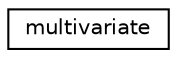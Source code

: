 digraph G
{
  edge [fontname="Helvetica",fontsize="10",labelfontname="Helvetica",labelfontsize="10"];
  node [fontname="Helvetica",fontsize="10",shape=record];
  rankdir="LR";
  Node1 [label="multivariate",height=0.2,width=0.4,color="black", fillcolor="white", style="filled",URL="$structmultivariate.html"];
}
